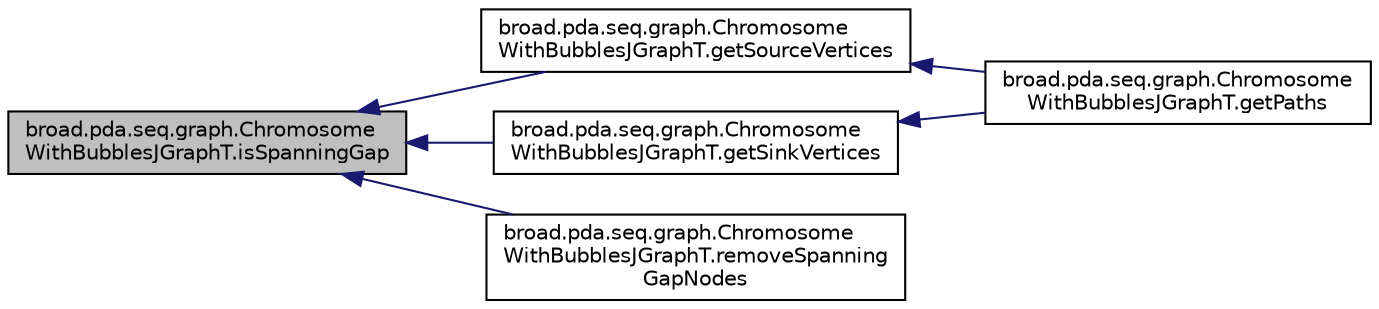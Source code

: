 digraph "broad.pda.seq.graph.ChromosomeWithBubblesJGraphT.isSpanningGap"
{
  edge [fontname="Helvetica",fontsize="10",labelfontname="Helvetica",labelfontsize="10"];
  node [fontname="Helvetica",fontsize="10",shape=record];
  rankdir="LR";
  Node1 [label="broad.pda.seq.graph.Chromosome\lWithBubblesJGraphT.isSpanningGap",height=0.2,width=0.4,color="black", fillcolor="grey75", style="filled" fontcolor="black"];
  Node1 -> Node2 [dir="back",color="midnightblue",fontsize="10",style="solid",fontname="Helvetica"];
  Node2 [label="broad.pda.seq.graph.Chromosome\lWithBubblesJGraphT.getSourceVertices",height=0.2,width=0.4,color="black", fillcolor="white", style="filled",URL="$classbroad_1_1pda_1_1seq_1_1graph_1_1_chromosome_with_bubbles_j_graph_t.html#ad770bae6ab4a2477e609fa450d5a9bdf"];
  Node2 -> Node3 [dir="back",color="midnightblue",fontsize="10",style="solid",fontname="Helvetica"];
  Node3 [label="broad.pda.seq.graph.Chromosome\lWithBubblesJGraphT.getPaths",height=0.2,width=0.4,color="black", fillcolor="white", style="filled",URL="$classbroad_1_1pda_1_1seq_1_1graph_1_1_chromosome_with_bubbles_j_graph_t.html#ab63a00a2c99d961006c1aa684c9ff508"];
  Node1 -> Node4 [dir="back",color="midnightblue",fontsize="10",style="solid",fontname="Helvetica"];
  Node4 [label="broad.pda.seq.graph.Chromosome\lWithBubblesJGraphT.getSinkVertices",height=0.2,width=0.4,color="black", fillcolor="white", style="filled",URL="$classbroad_1_1pda_1_1seq_1_1graph_1_1_chromosome_with_bubbles_j_graph_t.html#a8e54ddc31c8dff5537cd771bbb0a10e7"];
  Node4 -> Node3 [dir="back",color="midnightblue",fontsize="10",style="solid",fontname="Helvetica"];
  Node1 -> Node5 [dir="back",color="midnightblue",fontsize="10",style="solid",fontname="Helvetica"];
  Node5 [label="broad.pda.seq.graph.Chromosome\lWithBubblesJGraphT.removeSpanning\lGapNodes",height=0.2,width=0.4,color="black", fillcolor="white", style="filled",URL="$classbroad_1_1pda_1_1seq_1_1graph_1_1_chromosome_with_bubbles_j_graph_t.html#a29adad576953ed36d106f54f79020aa8"];
}
